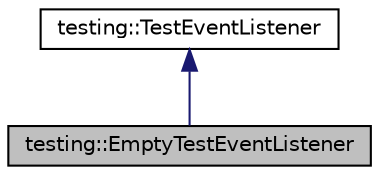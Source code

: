 digraph "testing::EmptyTestEventListener"
{
  edge [fontname="Helvetica",fontsize="10",labelfontname="Helvetica",labelfontsize="10"];
  node [fontname="Helvetica",fontsize="10",shape=record];
  Node4 [label="testing::EmptyTestEventListener",height=0.2,width=0.4,color="black", fillcolor="grey75", style="filled", fontcolor="black"];
  Node5 -> Node4 [dir="back",color="midnightblue",fontsize="10",style="solid"];
  Node5 [label="testing::TestEventListener",height=0.2,width=0.4,color="black", fillcolor="white", style="filled",URL="$classtesting_1_1TestEventListener.html"];
}
